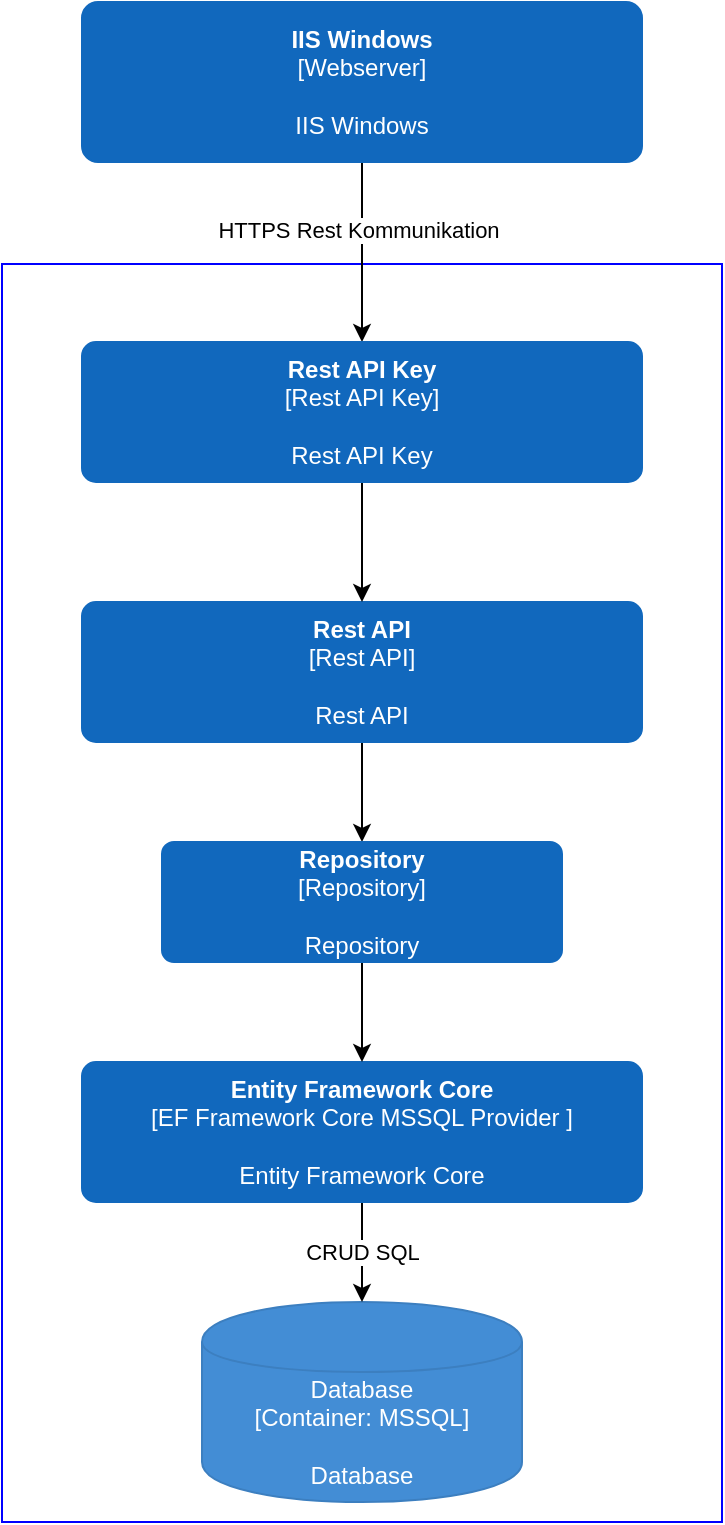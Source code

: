 <mxfile version="14.8.0" type="device"><diagram name="Component" id="Z8WVfOD9pPW8yoDT8nqn"><mxGraphModel dx="1550" dy="777" grid="1" gridSize="10" guides="1" tooltips="1" connect="1" arrows="1" fold="1" page="1" pageScale="1" pageWidth="1169" pageHeight="827" math="0" shadow="0"><root><mxCell id="P9d3PVxfsxtBwwCNncyn-0"/><mxCell id="P9d3PVxfsxtBwwCNncyn-1" parent="P9d3PVxfsxtBwwCNncyn-0"/><mxCell id="P9d3PVxfsxtBwwCNncyn-22" value="" style="rounded=0;whiteSpace=wrap;html=1;fillColor=none;strokeColor=#0000FF;" parent="P9d3PVxfsxtBwwCNncyn-1" vertex="1"><mxGeometry x="320" y="171" width="360" height="629" as="geometry"/></mxCell><mxCell id="P9d3PVxfsxtBwwCNncyn-14" style="edgeStyle=orthogonalEdgeStyle;rounded=0;orthogonalLoop=1;jettySize=auto;html=1;entryX=0.5;entryY=0;entryDx=0;entryDy=0;entryPerimeter=0;" parent="P9d3PVxfsxtBwwCNncyn-1" source="P9d3PVxfsxtBwwCNncyn-16" target="FLz5yx3xKgqBNFCOjgOe-3" edge="1"><mxGeometry relative="1" as="geometry"/></mxCell><mxCell id="P9d3PVxfsxtBwwCNncyn-15" value="HTTPS Rest Kommunikation" style="edgeLabel;html=1;align=center;verticalAlign=middle;resizable=0;points=[];" parent="P9d3PVxfsxtBwwCNncyn-14" vertex="1" connectable="0"><mxGeometry x="-0.255" y="-2" relative="1" as="geometry"><mxPoint as="offset"/></mxGeometry></mxCell><object c4Name="IIS Windows" c4Description="IIS Windows" label="&lt;b&gt;%c4Name%&lt;/b&gt;&lt;div&gt;[%c4Type%]&lt;/div&gt;&lt;br&gt;&lt;div&gt;%c4Description%&lt;/div&gt;" RestAPI="WebApplication" placeholders="1" c4Type="Webserver" id="P9d3PVxfsxtBwwCNncyn-16"><mxCell style="rounded=1;whiteSpace=wrap;html=1;labelBackgroundColor=none;fillColor=#1168BD;fontColor=#ffffff;align=center;arcSize=10;strokeColor=#1168BD;metaEdit=1;metaData={&quot;c4Type&quot;:{&quot;editable&quot;:false}};points=[[0.25,0,0],[0.5,0,0],[0.75,0,0],[1,0.25,0],[1,0.5,0],[1,0.75,0],[0.75,1,0],[0.5,1,0],[0.25,1,0],[0,0.75,0],[0,0.5,0],[0,0.25,0]];" parent="P9d3PVxfsxtBwwCNncyn-1" vertex="1"><mxGeometry x="360" y="40" width="280" height="80" as="geometry"/></mxCell></object><object placeholders="1" c4Type="Database" c4Technology="MSSQL" c4Description="Database" label="%c4Type%&lt;div&gt;[Container:&amp;nbsp;%c4Technology%]&lt;/div&gt;&lt;br&gt;&lt;div&gt;%c4Description%&lt;/div&gt;" id="P9d3PVxfsxtBwwCNncyn-17"><mxCell style="shape=cylinder;whiteSpace=wrap;html=1;boundedLbl=1;rounded=0;labelBackgroundColor=none;fillColor=#438DD5;fontSize=12;fontColor=#ffffff;align=center;strokeColor=#3C7FC0;metaEdit=1;points=[[0.5,0,0],[1,0.25,0],[1,0.5,0],[1,0.75,0],[0.5,1,0],[0,0.75,0],[0,0.5,0],[0,0.25,0]];metaData={&quot;c4Type&quot;:{&quot;editable&quot;:false}};" parent="P9d3PVxfsxtBwwCNncyn-1" vertex="1"><mxGeometry x="420" y="690" width="160" height="100" as="geometry"/></mxCell></object><mxCell id="P9d3PVxfsxtBwwCNncyn-18" value="" style="edgeStyle=orthogonalEdgeStyle;rounded=0;orthogonalLoop=1;jettySize=auto;html=1;entryX=0.5;entryY=0;entryDx=0;entryDy=0;entryPerimeter=0;" parent="P9d3PVxfsxtBwwCNncyn-1" source="P9d3PVxfsxtBwwCNncyn-19" target="FLz5yx3xKgqBNFCOjgOe-0" edge="1"><mxGeometry relative="1" as="geometry"/></mxCell><object placeholders="1" c4Name="Rest API" c4Type="Rest API" c4Description="Rest API" label="&lt;b&gt;%c4Name%&lt;/b&gt;&lt;div&gt;[%c4Type%]&lt;/div&gt;&lt;br&gt;&lt;div&gt;%c4Description%&lt;/div&gt;" id="P9d3PVxfsxtBwwCNncyn-19"><mxCell style="rounded=1;whiteSpace=wrap;html=1;labelBackgroundColor=none;fillColor=#1168BD;fontColor=#ffffff;align=center;arcSize=10;strokeColor=#1168BD;metaEdit=1;metaData={&quot;c4Type&quot;:{&quot;editable&quot;:false}};points=[[0.25,0,0],[0.5,0,0],[0.75,0,0],[1,0.25,0],[1,0.5,0],[1,0.75,0],[0.75,1,0],[0.5,1,0],[0.25,1,0],[0,0.75,0],[0,0.5,0],[0,0.25,0]];" parent="P9d3PVxfsxtBwwCNncyn-1" vertex="1"><mxGeometry x="360" y="340" width="280" height="70" as="geometry"/></mxCell></object><mxCell id="P9d3PVxfsxtBwwCNncyn-20" value="CRUD SQL" style="edgeStyle=orthogonalEdgeStyle;rounded=0;orthogonalLoop=1;jettySize=auto;html=1;" parent="P9d3PVxfsxtBwwCNncyn-1" source="P9d3PVxfsxtBwwCNncyn-21" target="P9d3PVxfsxtBwwCNncyn-17" edge="1"><mxGeometry relative="1" as="geometry"/></mxCell><object placeholders="1" c4Name="Entity Framework Core" c4Type="EF Framework Core MSSQL Provider " c4Description="Entity Framework Core" label="&lt;b&gt;%c4Name%&lt;/b&gt;&lt;div&gt;[%c4Type%]&lt;/div&gt;&lt;br&gt;&lt;div&gt;%c4Description%&lt;/div&gt;" id="P9d3PVxfsxtBwwCNncyn-21"><mxCell style="rounded=1;whiteSpace=wrap;html=1;labelBackgroundColor=none;fillColor=#1168BD;fontColor=#ffffff;align=center;arcSize=10;strokeColor=#1168BD;metaEdit=1;metaData={&quot;c4Type&quot;:{&quot;editable&quot;:false}};points=[[0.25,0,0],[0.5,0,0],[0.75,0,0],[1,0.25,0],[1,0.5,0],[1,0.75,0],[0.75,1,0],[0.5,1,0],[0.25,1,0],[0,0.75,0],[0,0.5,0],[0,0.25,0]];" parent="P9d3PVxfsxtBwwCNncyn-1" vertex="1"><mxGeometry x="360" y="570" width="280" height="70" as="geometry"/></mxCell></object><mxCell id="FLz5yx3xKgqBNFCOjgOe-2" style="edgeStyle=orthogonalEdgeStyle;rounded=0;orthogonalLoop=1;jettySize=auto;html=1;entryX=0.5;entryY=0;entryDx=0;entryDy=0;entryPerimeter=0;" parent="P9d3PVxfsxtBwwCNncyn-1" source="FLz5yx3xKgqBNFCOjgOe-0" target="P9d3PVxfsxtBwwCNncyn-21" edge="1"><mxGeometry relative="1" as="geometry"/></mxCell><object placeholders="1" c4Name="Repository" c4Type="Repository" c4Description="Repository" label="&lt;b&gt;%c4Name%&lt;/b&gt;&lt;div&gt;[%c4Type%]&lt;/div&gt;&lt;br&gt;&lt;div&gt;%c4Description%&lt;/div&gt;" id="FLz5yx3xKgqBNFCOjgOe-0"><mxCell style="rounded=1;whiteSpace=wrap;html=1;labelBackgroundColor=none;fillColor=#1168BD;fontColor=#ffffff;align=center;arcSize=10;strokeColor=#1168BD;metaEdit=1;metaData={&quot;c4Type&quot;:{&quot;editable&quot;:false}};points=[[0.25,0,0],[0.5,0,0],[0.75,0,0],[1,0.25,0],[1,0.5,0],[1,0.75,0],[0.75,1,0],[0.5,1,0],[0.25,1,0],[0,0.75,0],[0,0.5,0],[0,0.25,0]];" parent="P9d3PVxfsxtBwwCNncyn-1" vertex="1"><mxGeometry x="400" y="460" width="200" height="60" as="geometry"/></mxCell></object><mxCell id="FLz5yx3xKgqBNFCOjgOe-4" style="edgeStyle=orthogonalEdgeStyle;rounded=0;orthogonalLoop=1;jettySize=auto;html=1;entryX=0.5;entryY=0;entryDx=0;entryDy=0;entryPerimeter=0;" parent="P9d3PVxfsxtBwwCNncyn-1" source="FLz5yx3xKgqBNFCOjgOe-3" target="P9d3PVxfsxtBwwCNncyn-19" edge="1"><mxGeometry relative="1" as="geometry"/></mxCell><object placeholders="1" c4Name="Rest API Key" c4Type="Rest API Key" c4Description="Rest API Key" label="&lt;b&gt;%c4Name%&lt;/b&gt;&lt;div&gt;[%c4Type%]&lt;/div&gt;&lt;br&gt;&lt;div&gt;%c4Description%&lt;/div&gt;" id="FLz5yx3xKgqBNFCOjgOe-3"><mxCell style="rounded=1;whiteSpace=wrap;html=1;labelBackgroundColor=none;fillColor=#1168BD;fontColor=#ffffff;align=center;arcSize=10;strokeColor=#1168BD;metaEdit=1;metaData={&quot;c4Type&quot;:{&quot;editable&quot;:false}};points=[[0.25,0,0],[0.5,0,0],[0.75,0,0],[1,0.25,0],[1,0.5,0],[1,0.75,0],[0.75,1,0],[0.5,1,0],[0.25,1,0],[0,0.75,0],[0,0.5,0],[0,0.25,0]];" parent="P9d3PVxfsxtBwwCNncyn-1" vertex="1"><mxGeometry x="360" y="210" width="280" height="70" as="geometry"/></mxCell></object></root></mxGraphModel></diagram></mxfile>